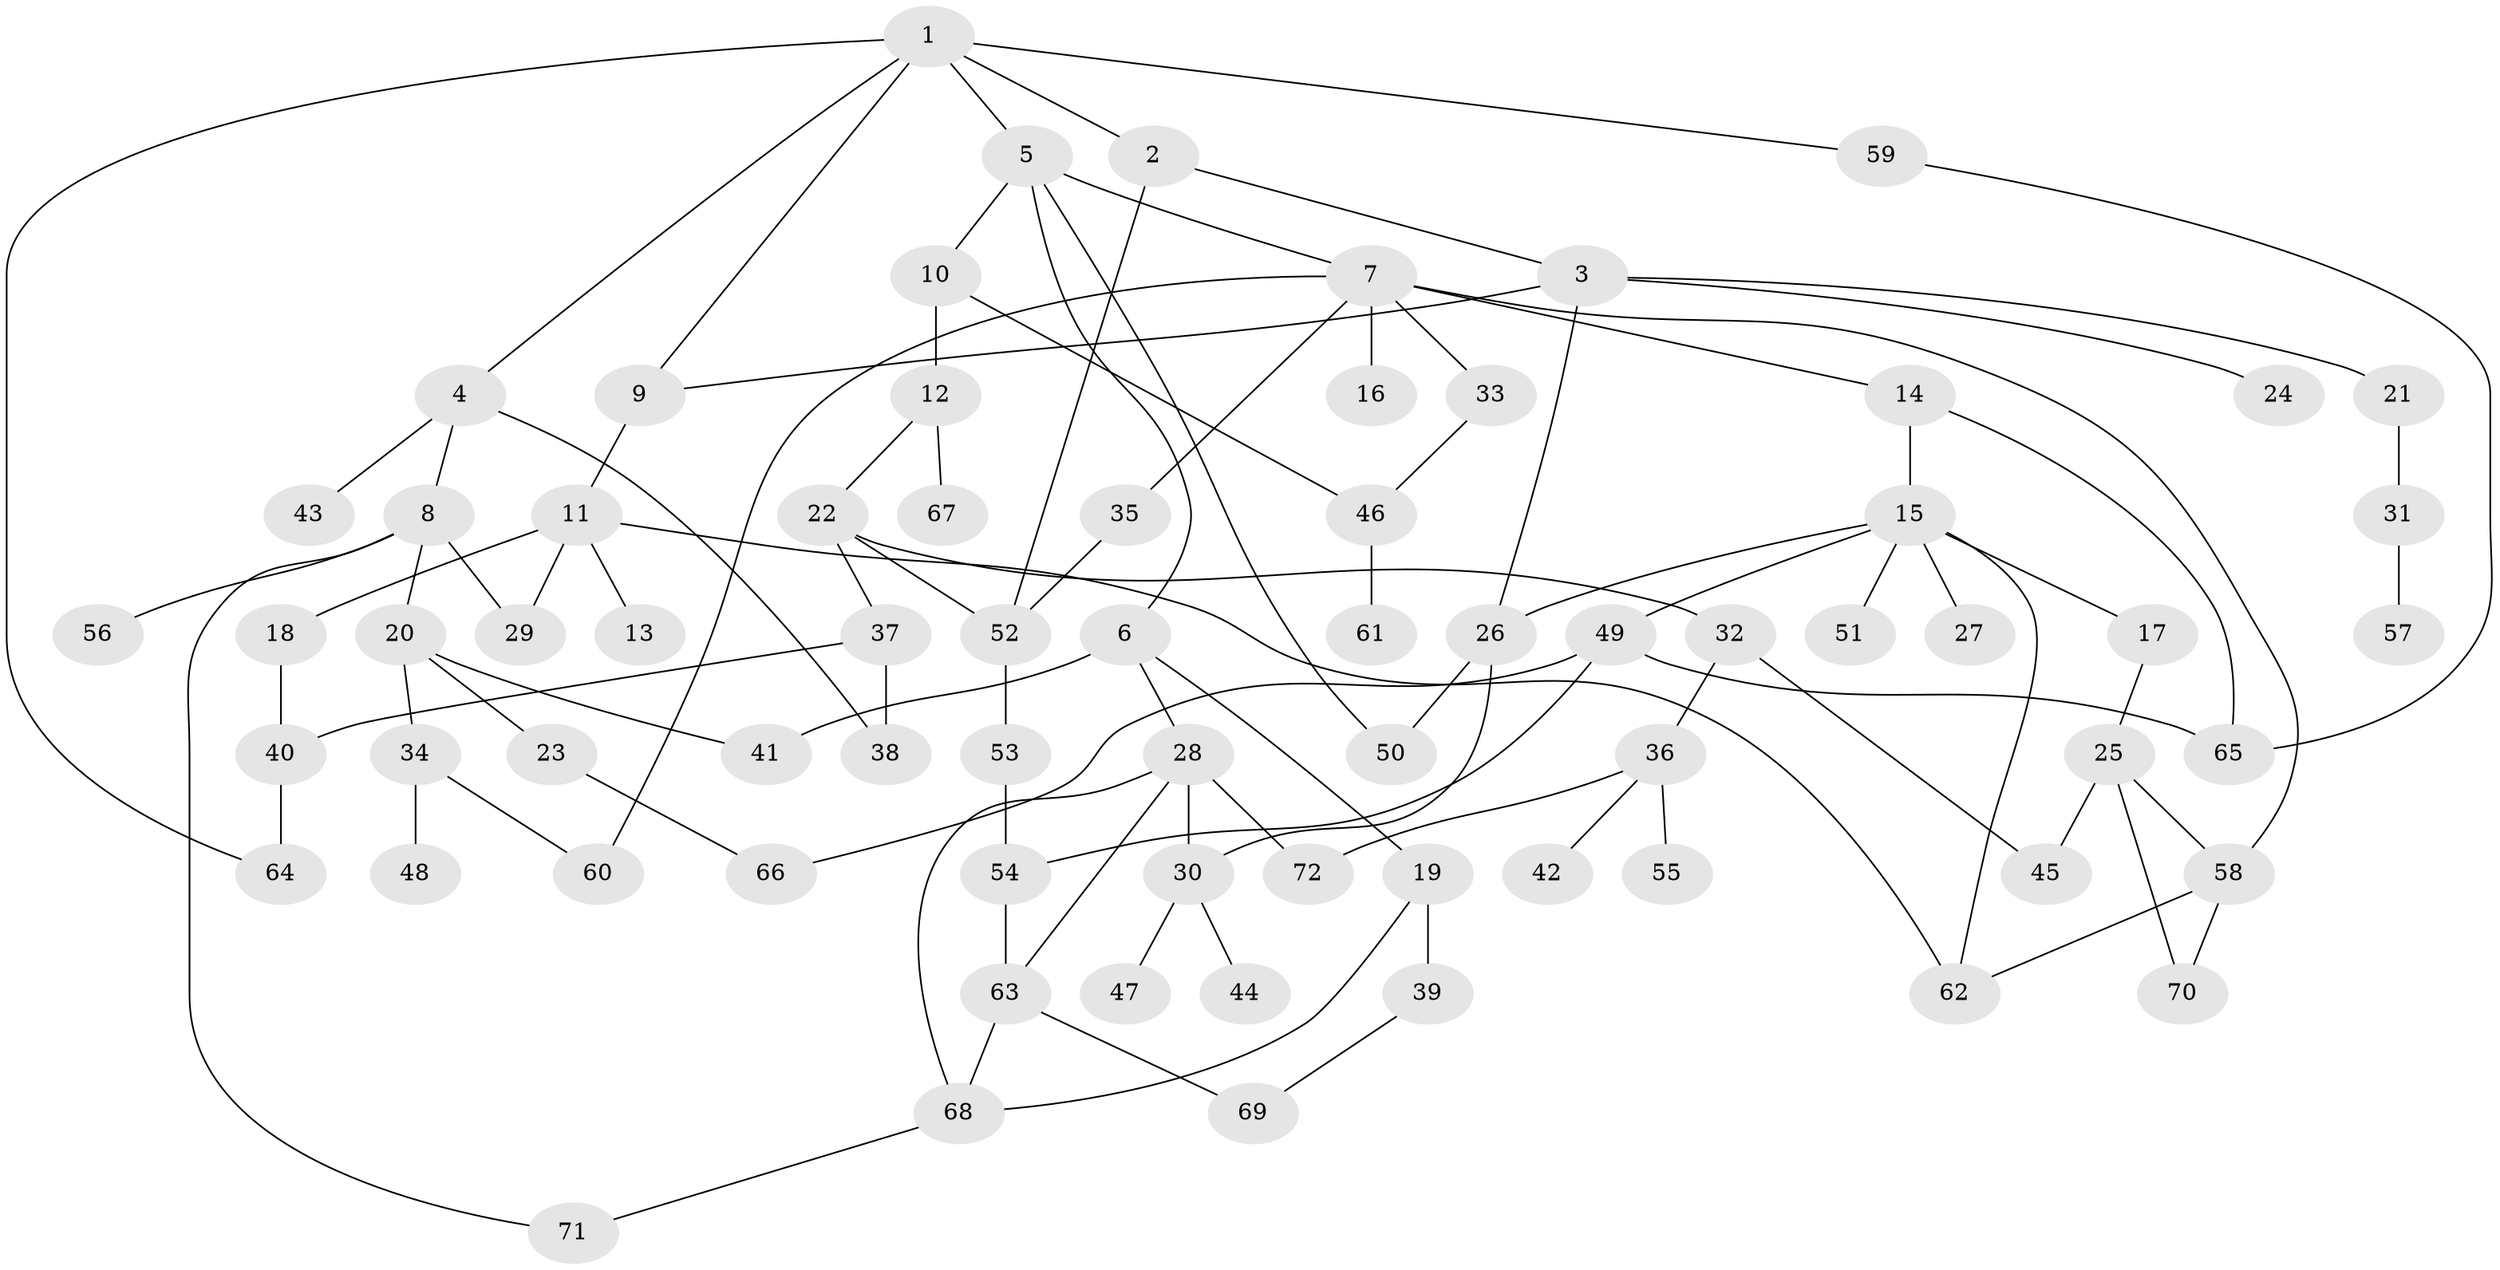 // coarse degree distribution, {6: 0.06666666666666667, 7: 0.044444444444444446, 4: 0.17777777777777778, 3: 0.2, 5: 0.06666666666666667, 1: 0.2222222222222222, 2: 0.2222222222222222}
// Generated by graph-tools (version 1.1) at 2025/48/03/04/25 22:48:49]
// undirected, 72 vertices, 99 edges
graph export_dot {
  node [color=gray90,style=filled];
  1;
  2;
  3;
  4;
  5;
  6;
  7;
  8;
  9;
  10;
  11;
  12;
  13;
  14;
  15;
  16;
  17;
  18;
  19;
  20;
  21;
  22;
  23;
  24;
  25;
  26;
  27;
  28;
  29;
  30;
  31;
  32;
  33;
  34;
  35;
  36;
  37;
  38;
  39;
  40;
  41;
  42;
  43;
  44;
  45;
  46;
  47;
  48;
  49;
  50;
  51;
  52;
  53;
  54;
  55;
  56;
  57;
  58;
  59;
  60;
  61;
  62;
  63;
  64;
  65;
  66;
  67;
  68;
  69;
  70;
  71;
  72;
  1 -- 2;
  1 -- 4;
  1 -- 5;
  1 -- 59;
  1 -- 64;
  1 -- 9;
  2 -- 3;
  2 -- 52;
  3 -- 9;
  3 -- 21;
  3 -- 24;
  3 -- 26;
  4 -- 8;
  4 -- 43;
  4 -- 38;
  5 -- 6;
  5 -- 7;
  5 -- 10;
  5 -- 50;
  6 -- 19;
  6 -- 28;
  6 -- 41;
  7 -- 14;
  7 -- 16;
  7 -- 33;
  7 -- 35;
  7 -- 58;
  7 -- 60;
  8 -- 20;
  8 -- 56;
  8 -- 29;
  8 -- 71;
  9 -- 11;
  10 -- 12;
  10 -- 46;
  11 -- 13;
  11 -- 18;
  11 -- 29;
  11 -- 62;
  12 -- 22;
  12 -- 67;
  14 -- 15;
  14 -- 65;
  15 -- 17;
  15 -- 26;
  15 -- 27;
  15 -- 49;
  15 -- 51;
  15 -- 62;
  17 -- 25;
  18 -- 40;
  19 -- 39;
  19 -- 68;
  20 -- 23;
  20 -- 34;
  20 -- 41;
  21 -- 31;
  22 -- 32;
  22 -- 37;
  22 -- 52;
  23 -- 66;
  25 -- 70;
  25 -- 45;
  25 -- 58;
  26 -- 50;
  26 -- 30;
  28 -- 30;
  28 -- 63;
  28 -- 68;
  28 -- 72;
  30 -- 44;
  30 -- 47;
  31 -- 57;
  32 -- 36;
  32 -- 45;
  33 -- 46;
  34 -- 48;
  34 -- 60;
  35 -- 52;
  36 -- 42;
  36 -- 55;
  36 -- 72;
  37 -- 38;
  37 -- 40;
  39 -- 69;
  40 -- 64;
  46 -- 61;
  49 -- 65;
  49 -- 54;
  49 -- 66;
  52 -- 53;
  53 -- 54;
  54 -- 63;
  58 -- 70;
  58 -- 62;
  59 -- 65;
  63 -- 68;
  63 -- 69;
  68 -- 71;
}
